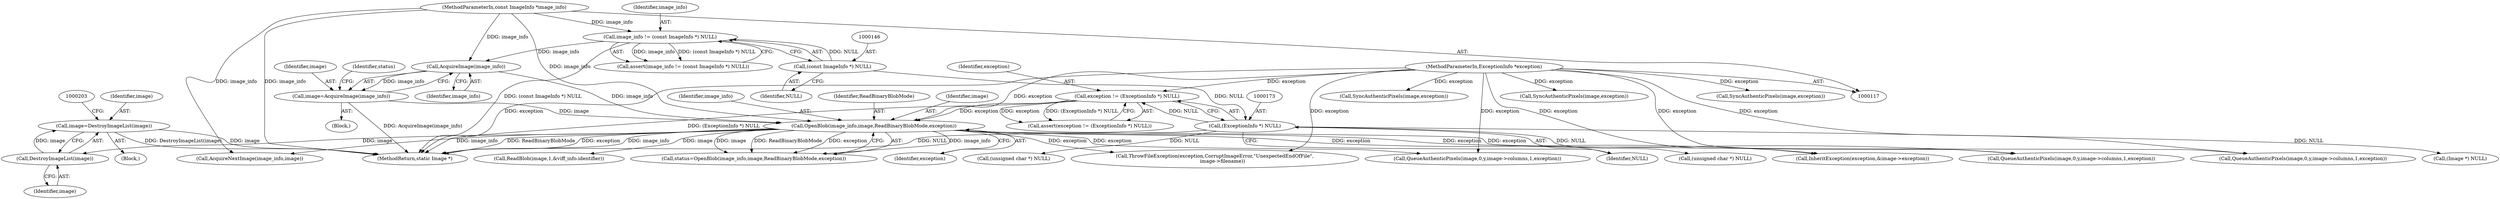 digraph "0_ImageMagick_0474237508f39c4f783208123431815f1ededb76_1@pointer" {
"1000197" [label="(Call,image=DestroyImageList(image))"];
"1000199" [label="(Call,DestroyImageList(image))"];
"1000187" [label="(Call,OpenBlob(image_info,image,ReadBinaryBlobMode,exception))"];
"1000183" [label="(Call,AcquireImage(image_info))"];
"1000143" [label="(Call,image_info != (const ImageInfo *) NULL)"];
"1000118" [label="(MethodParameterIn,const ImageInfo *image_info)"];
"1000145" [label="(Call,(const ImageInfo *) NULL)"];
"1000181" [label="(Call,image=AcquireImage(image_info))"];
"1000170" [label="(Call,exception != (ExceptionInfo *) NULL)"];
"1000119" [label="(MethodParameterIn,ExceptionInfo *exception)"];
"1000172" [label="(Call,(ExceptionInfo *) NULL)"];
"1002204" [label="(Call,SyncAuthenticPixels(image,exception))"];
"1001963" [label="(Call,QueueAuthenticPixels(image,0,y,image->columns,1,exception))"];
"1002005" [label="(Call,SyncAuthenticPixels(image,exception))"];
"1000181" [label="(Call,image=AcquireImage(image_info))"];
"1000186" [label="(Identifier,status)"];
"1000171" [label="(Identifier,exception)"];
"1000196" [label="(Block,)"];
"1000118" [label="(MethodParameterIn,const ImageInfo *image_info)"];
"1000145" [label="(Call,(const ImageInfo *) NULL)"];
"1001204" [label="(Call,InheritException(exception,&image->exception))"];
"1000187" [label="(Call,OpenBlob(image_info,image,ReadBinaryBlobMode,exception))"];
"1000202" [label="(Call,(Image *) NULL)"];
"1000119" [label="(MethodParameterIn,ExceptionInfo *exception)"];
"1000172" [label="(Call,(ExceptionInfo *) NULL)"];
"1000198" [label="(Identifier,image)"];
"1000184" [label="(Identifier,image_info)"];
"1001910" [label="(Call,SyncAuthenticPixels(image,exception))"];
"1000182" [label="(Identifier,image)"];
"1000200" [label="(Identifier,image)"];
"1000120" [label="(Block,)"];
"1000190" [label="(Identifier,ReadBinaryBlobMode)"];
"1000144" [label="(Identifier,image_info)"];
"1000174" [label="(Identifier,NULL)"];
"1002064" [label="(Call,QueueAuthenticPixels(image,0,y,image->columns,1,exception))"];
"1001732" [label="(Call,QueueAuthenticPixels(image,0,y,image->columns,1,exception))"];
"1001320" [label="(Call,(unsigned char *) NULL)"];
"1002358" [label="(MethodReturn,static Image *)"];
"1000197" [label="(Call,image=DestroyImageList(image))"];
"1000170" [label="(Call,exception != (ExceptionInfo *) NULL)"];
"1000147" [label="(Identifier,NULL)"];
"1000189" [label="(Identifier,image)"];
"1002256" [label="(Call,ThrowFileException(exception,CorruptImageError,\"UnexpectedEndOfFile\",\n          image->filename))"];
"1002305" [label="(Call,AcquireNextImage(image_info,image))"];
"1000142" [label="(Call,assert(image_info != (const ImageInfo *) NULL))"];
"1000199" [label="(Call,DestroyImageList(image))"];
"1000143" [label="(Call,image_info != (const ImageInfo *) NULL)"];
"1000861" [label="(Call,(unsigned char *) NULL)"];
"1000188" [label="(Identifier,image_info)"];
"1000185" [label="(Call,status=OpenBlob(image_info,image,ReadBinaryBlobMode,exception))"];
"1000183" [label="(Call,AcquireImage(image_info))"];
"1000169" [label="(Call,assert(exception != (ExceptionInfo *) NULL))"];
"1000191" [label="(Identifier,exception)"];
"1000207" [label="(Call,ReadBlob(image,1,&viff_info.identifier))"];
"1000197" -> "1000196"  [label="AST: "];
"1000197" -> "1000199"  [label="CFG: "];
"1000198" -> "1000197"  [label="AST: "];
"1000199" -> "1000197"  [label="AST: "];
"1000203" -> "1000197"  [label="CFG: "];
"1000197" -> "1002358"  [label="DDG: DestroyImageList(image)"];
"1000197" -> "1002358"  [label="DDG: image"];
"1000199" -> "1000197"  [label="DDG: image"];
"1000199" -> "1000200"  [label="CFG: "];
"1000200" -> "1000199"  [label="AST: "];
"1000187" -> "1000199"  [label="DDG: image"];
"1000187" -> "1000185"  [label="AST: "];
"1000187" -> "1000191"  [label="CFG: "];
"1000188" -> "1000187"  [label="AST: "];
"1000189" -> "1000187"  [label="AST: "];
"1000190" -> "1000187"  [label="AST: "];
"1000191" -> "1000187"  [label="AST: "];
"1000185" -> "1000187"  [label="CFG: "];
"1000187" -> "1002358"  [label="DDG: image_info"];
"1000187" -> "1002358"  [label="DDG: ReadBinaryBlobMode"];
"1000187" -> "1002358"  [label="DDG: exception"];
"1000187" -> "1000185"  [label="DDG: image_info"];
"1000187" -> "1000185"  [label="DDG: image"];
"1000187" -> "1000185"  [label="DDG: ReadBinaryBlobMode"];
"1000187" -> "1000185"  [label="DDG: exception"];
"1000183" -> "1000187"  [label="DDG: image_info"];
"1000118" -> "1000187"  [label="DDG: image_info"];
"1000181" -> "1000187"  [label="DDG: image"];
"1000170" -> "1000187"  [label="DDG: exception"];
"1000119" -> "1000187"  [label="DDG: exception"];
"1000187" -> "1000207"  [label="DDG: image"];
"1000187" -> "1001204"  [label="DDG: exception"];
"1000187" -> "1001732"  [label="DDG: exception"];
"1000187" -> "1001963"  [label="DDG: exception"];
"1000187" -> "1002064"  [label="DDG: exception"];
"1000187" -> "1002256"  [label="DDG: exception"];
"1000187" -> "1002305"  [label="DDG: image_info"];
"1000183" -> "1000181"  [label="AST: "];
"1000183" -> "1000184"  [label="CFG: "];
"1000184" -> "1000183"  [label="AST: "];
"1000181" -> "1000183"  [label="CFG: "];
"1000183" -> "1000181"  [label="DDG: image_info"];
"1000143" -> "1000183"  [label="DDG: image_info"];
"1000118" -> "1000183"  [label="DDG: image_info"];
"1000143" -> "1000142"  [label="AST: "];
"1000143" -> "1000145"  [label="CFG: "];
"1000144" -> "1000143"  [label="AST: "];
"1000145" -> "1000143"  [label="AST: "];
"1000142" -> "1000143"  [label="CFG: "];
"1000143" -> "1002358"  [label="DDG: (const ImageInfo *) NULL"];
"1000143" -> "1000142"  [label="DDG: image_info"];
"1000143" -> "1000142"  [label="DDG: (const ImageInfo *) NULL"];
"1000118" -> "1000143"  [label="DDG: image_info"];
"1000145" -> "1000143"  [label="DDG: NULL"];
"1000118" -> "1000117"  [label="AST: "];
"1000118" -> "1002358"  [label="DDG: image_info"];
"1000118" -> "1002305"  [label="DDG: image_info"];
"1000145" -> "1000147"  [label="CFG: "];
"1000146" -> "1000145"  [label="AST: "];
"1000147" -> "1000145"  [label="AST: "];
"1000145" -> "1000172"  [label="DDG: NULL"];
"1000181" -> "1000120"  [label="AST: "];
"1000182" -> "1000181"  [label="AST: "];
"1000186" -> "1000181"  [label="CFG: "];
"1000181" -> "1002358"  [label="DDG: AcquireImage(image_info)"];
"1000170" -> "1000169"  [label="AST: "];
"1000170" -> "1000172"  [label="CFG: "];
"1000171" -> "1000170"  [label="AST: "];
"1000172" -> "1000170"  [label="AST: "];
"1000169" -> "1000170"  [label="CFG: "];
"1000170" -> "1002358"  [label="DDG: (ExceptionInfo *) NULL"];
"1000170" -> "1000169"  [label="DDG: exception"];
"1000170" -> "1000169"  [label="DDG: (ExceptionInfo *) NULL"];
"1000119" -> "1000170"  [label="DDG: exception"];
"1000172" -> "1000170"  [label="DDG: NULL"];
"1000119" -> "1000117"  [label="AST: "];
"1000119" -> "1002358"  [label="DDG: exception"];
"1000119" -> "1001204"  [label="DDG: exception"];
"1000119" -> "1001732"  [label="DDG: exception"];
"1000119" -> "1001910"  [label="DDG: exception"];
"1000119" -> "1001963"  [label="DDG: exception"];
"1000119" -> "1002005"  [label="DDG: exception"];
"1000119" -> "1002064"  [label="DDG: exception"];
"1000119" -> "1002204"  [label="DDG: exception"];
"1000119" -> "1002256"  [label="DDG: exception"];
"1000172" -> "1000174"  [label="CFG: "];
"1000173" -> "1000172"  [label="AST: "];
"1000174" -> "1000172"  [label="AST: "];
"1000172" -> "1002358"  [label="DDG: NULL"];
"1000172" -> "1000202"  [label="DDG: NULL"];
"1000172" -> "1000861"  [label="DDG: NULL"];
"1000172" -> "1001320"  [label="DDG: NULL"];
}
